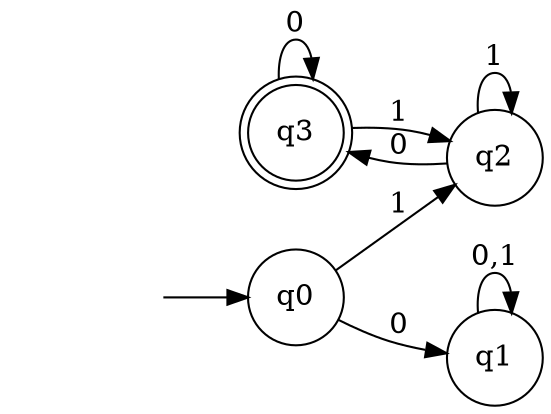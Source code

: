 digraph finite_state_machine {
	//Draw the graph from left to right.
	rankdir=LR;
	
	//Define a node that is an accepting (double circle) shape.
	node [shape=doublecircle]; q3;
	
	//An invisible node is used to draw an incoming edge that
	//comes from no particular node.
	node [style=invis]; start;

	//Reset node style for future nodes
	node [style=solid];
	node [shape=circle];

	//You don't need to declare additional nodes,
	//just use them.
	start -> q0;
	q0 -> q1 [ label = "0" ];
	q0 -> q2 [ label = "1" ];
	q1 -> q1 [ label = "0,1" ];
	q2 -> q3 [ label = "0" ];
	q2 -> q2 [ label = "1" ];
	q3 -> q2 [ label = "1" ];
	q3 -> q3 [ label = "0" ];
	
}
